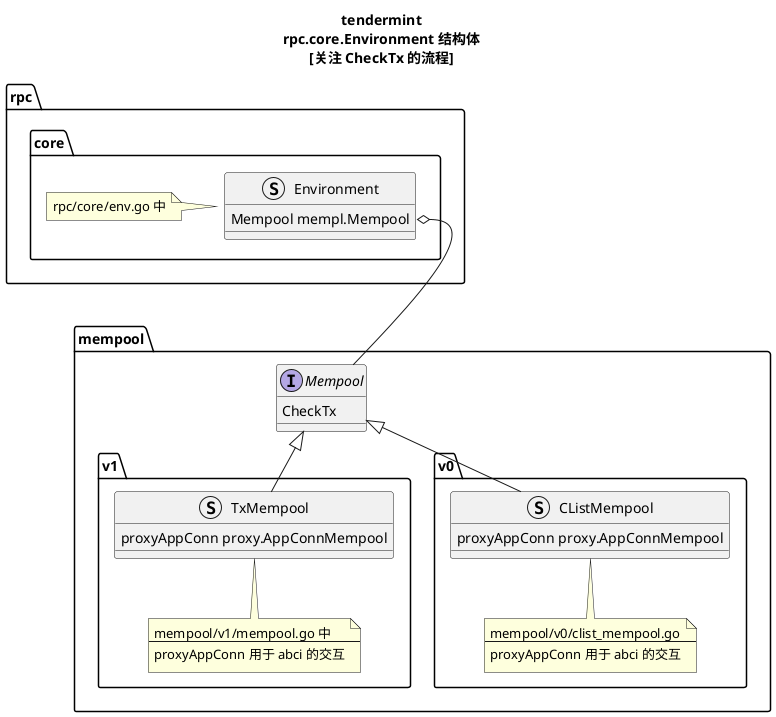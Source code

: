 @startuml 3.tendermint.rpc.core.Environment结构体.01
    title
        tendermint
        rpc.core.Environment 结构体
        [关注 CheckTx 的流程]
    end title

    package rpc.core {
        struct Environment {
            Mempool mempl.Mempool
        }
        note left
            rpc/core/env.go 中
        end note 
    }
    
    package mempool {
        interface Mempool {
            CheckTx
        }

        package v1 {
            struct TxMempool {
                proxyAppConn proxy.AppConnMempool
            }
            note bottom
                mempool/v1/mempool.go 中
                ----
                proxyAppConn 用于 abci 的交互
            end note
        }

        package v0 {
            struct CListMempool {
                proxyAppConn proxy.AppConnMempool
            }
            note bottom
                mempool/v0/clist_mempool.go
                ----
                proxyAppConn 用于 abci 的交互
            end note 
            
        }
    }

    mempool.Mempool <|-- mempool.v1.TxMempool
    mempool.Mempool <|-- mempool.v0.CListMempool

    rpc.core.Environment::Mempool  o---  mempool.Mempool


@enduml

